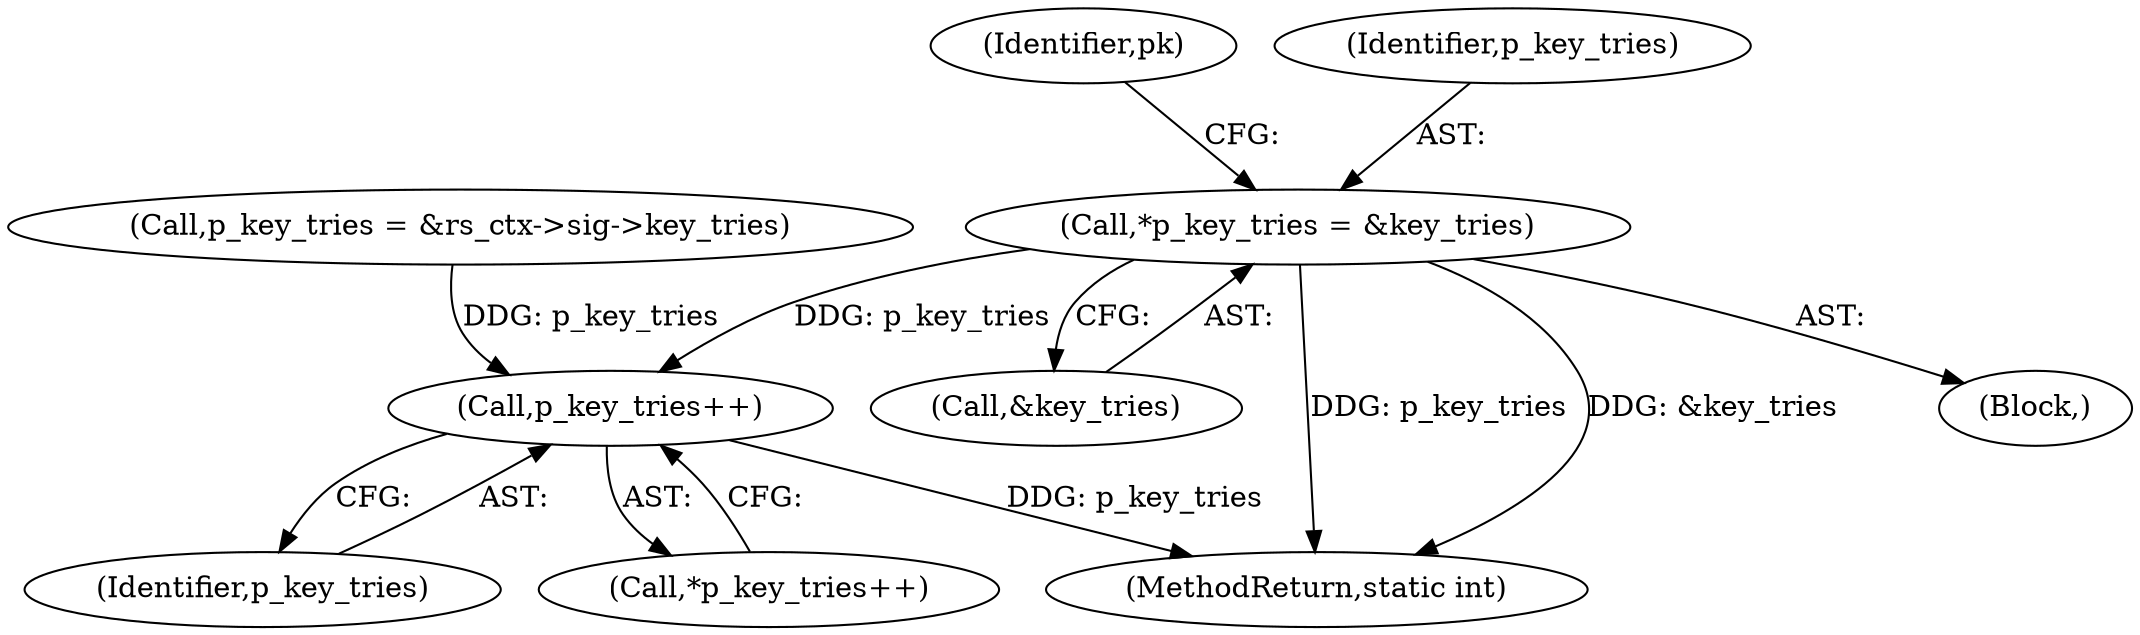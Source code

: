 digraph "0_mbedtls_33f66ba6fd234114aa37f0209dac031bb2870a9b_0@pointer" {
"1000131" [label="(Call,*p_key_tries = &key_tries)"];
"1000276" [label="(Call,p_key_tries++)"];
"1000133" [label="(Call,&key_tries)"];
"1000456" [label="(MethodReturn,static int)"];
"1000141" [label="(Identifier,pk)"];
"1000276" [label="(Call,p_key_tries++)"];
"1000277" [label="(Identifier,p_key_tries)"];
"1000121" [label="(Block,)"];
"1000208" [label="(Call,p_key_tries = &rs_ctx->sig->key_tries)"];
"1000132" [label="(Identifier,p_key_tries)"];
"1000275" [label="(Call,*p_key_tries++)"];
"1000131" [label="(Call,*p_key_tries = &key_tries)"];
"1000131" -> "1000121"  [label="AST: "];
"1000131" -> "1000133"  [label="CFG: "];
"1000132" -> "1000131"  [label="AST: "];
"1000133" -> "1000131"  [label="AST: "];
"1000141" -> "1000131"  [label="CFG: "];
"1000131" -> "1000456"  [label="DDG: p_key_tries"];
"1000131" -> "1000456"  [label="DDG: &key_tries"];
"1000131" -> "1000276"  [label="DDG: p_key_tries"];
"1000276" -> "1000275"  [label="AST: "];
"1000276" -> "1000277"  [label="CFG: "];
"1000277" -> "1000276"  [label="AST: "];
"1000275" -> "1000276"  [label="CFG: "];
"1000276" -> "1000456"  [label="DDG: p_key_tries"];
"1000208" -> "1000276"  [label="DDG: p_key_tries"];
}

